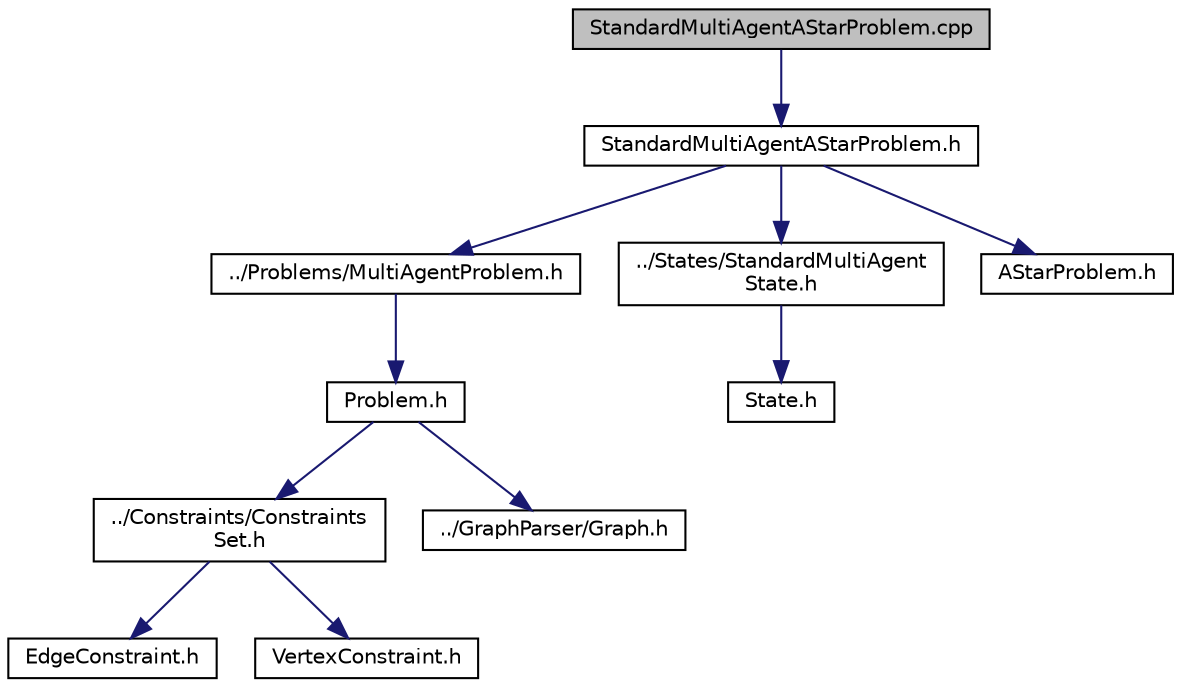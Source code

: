 digraph "StandardMultiAgentAStarProblem.cpp"
{
 // INTERACTIVE_SVG=YES
 // LATEX_PDF_SIZE
  edge [fontname="Helvetica",fontsize="10",labelfontname="Helvetica",labelfontsize="10"];
  node [fontname="Helvetica",fontsize="10",shape=record];
  Node1 [label="StandardMultiAgentAStarProblem.cpp",height=0.2,width=0.4,color="black", fillcolor="grey75", style="filled", fontcolor="black",tooltip=" "];
  Node1 -> Node2 [color="midnightblue",fontsize="10",style="solid",fontname="Helvetica"];
  Node2 [label="StandardMultiAgentAStarProblem.h",height=0.2,width=0.4,color="black", fillcolor="white", style="filled",URL="$StandardMultiAgentAStarProblem_8h.html",tooltip=" "];
  Node2 -> Node3 [color="midnightblue",fontsize="10",style="solid",fontname="Helvetica"];
  Node3 [label="../Problems/MultiAgentProblem.h",height=0.2,width=0.4,color="black", fillcolor="white", style="filled",URL="$MultiAgentProblem_8h.html",tooltip=" "];
  Node3 -> Node4 [color="midnightblue",fontsize="10",style="solid",fontname="Helvetica"];
  Node4 [label="Problem.h",height=0.2,width=0.4,color="black", fillcolor="white", style="filled",URL="$Problem_8h.html",tooltip=" "];
  Node4 -> Node5 [color="midnightblue",fontsize="10",style="solid",fontname="Helvetica"];
  Node5 [label="../Constraints/Constraints\lSet.h",height=0.2,width=0.4,color="black", fillcolor="white", style="filled",URL="$ConstraintsSet_8h.html",tooltip=" "];
  Node5 -> Node6 [color="midnightblue",fontsize="10",style="solid",fontname="Helvetica"];
  Node6 [label="EdgeConstraint.h",height=0.2,width=0.4,color="black", fillcolor="white", style="filled",URL="$EdgeConstraint_8h.html",tooltip=" "];
  Node5 -> Node7 [color="midnightblue",fontsize="10",style="solid",fontname="Helvetica"];
  Node7 [label="VertexConstraint.h",height=0.2,width=0.4,color="black", fillcolor="white", style="filled",URL="$VertexConstraint_8h.html",tooltip=" "];
  Node4 -> Node8 [color="midnightblue",fontsize="10",style="solid",fontname="Helvetica"];
  Node8 [label="../GraphParser/Graph.h",height=0.2,width=0.4,color="black", fillcolor="white", style="filled",URL="$Graph_8h.html",tooltip=" "];
  Node2 -> Node9 [color="midnightblue",fontsize="10",style="solid",fontname="Helvetica"];
  Node9 [label="../States/StandardMultiAgent\lState.h",height=0.2,width=0.4,color="black", fillcolor="white", style="filled",URL="$StandardMultiAgentState_8h.html",tooltip=" "];
  Node9 -> Node10 [color="midnightblue",fontsize="10",style="solid",fontname="Helvetica"];
  Node10 [label="State.h",height=0.2,width=0.4,color="black", fillcolor="white", style="filled",URL="$State_8h.html",tooltip=" "];
  Node2 -> Node11 [color="midnightblue",fontsize="10",style="solid",fontname="Helvetica"];
  Node11 [label="AStarProblem.h",height=0.2,width=0.4,color="black", fillcolor="white", style="filled",URL="$AStarProblem_8h.html",tooltip=" "];
}
